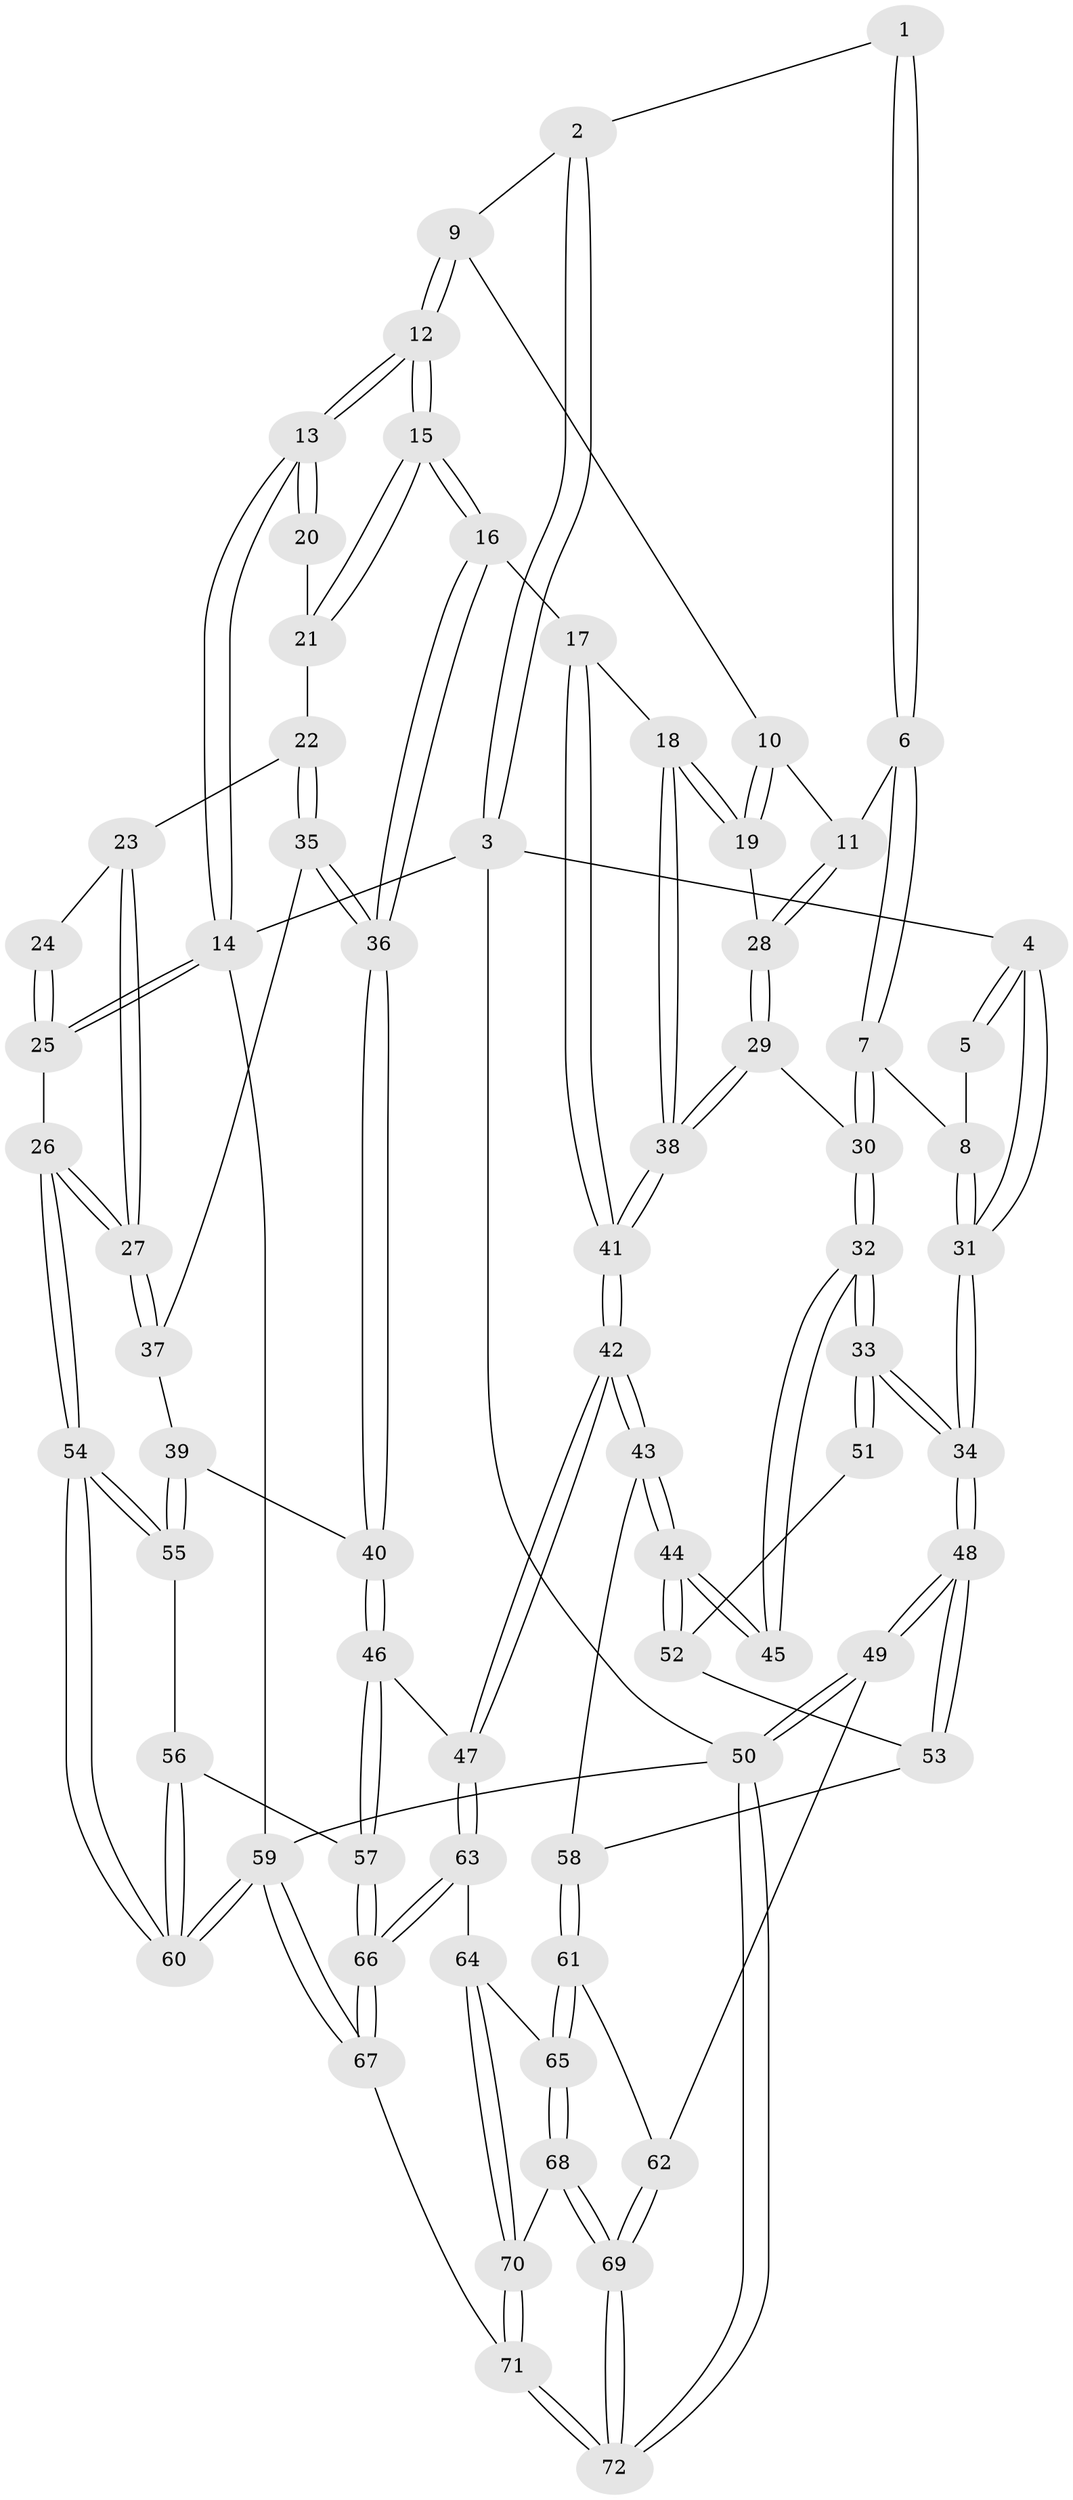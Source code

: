 // Generated by graph-tools (version 1.1) at 2025/03/03/09/25 03:03:28]
// undirected, 72 vertices, 177 edges
graph export_dot {
graph [start="1"]
  node [color=gray90,style=filled];
  1 [pos="+0.14256334813335778+0.050043797831875264"];
  2 [pos="+0.30081332629131263+0"];
  3 [pos="+0+0"];
  4 [pos="+0+0"];
  5 [pos="+0.09586955519676052+0.05448489366392782"];
  6 [pos="+0.19200063371330556+0.17250583300893407"];
  7 [pos="+0.12760989744443466+0.19546111752124307"];
  8 [pos="+0.07374310235800219+0.19457313129106196"];
  9 [pos="+0.450637786653173+0"];
  10 [pos="+0.3696211600807256+0"];
  11 [pos="+0.20851474453679086+0.17370254383832973"];
  12 [pos="+0.560664846785821+0"];
  13 [pos="+1+0"];
  14 [pos="+1+0"];
  15 [pos="+0.6396124630742918+0.08058918225129312"];
  16 [pos="+0.5715418655234679+0.296578730684929"];
  17 [pos="+0.5690645258576326+0.2969025159017599"];
  18 [pos="+0.4699289105951381+0.29488636113093586"];
  19 [pos="+0.3805649592324303+0.23162365964647005"];
  20 [pos="+0.9977249390111418+0"];
  21 [pos="+0.7930932334992016+0.15133336225403948"];
  22 [pos="+0.8328253006740581+0.1878727697081502"];
  23 [pos="+0.9174104732859795+0.1768622643460975"];
  24 [pos="+0.9210585345147264+0.17495730023624753"];
  25 [pos="+1+0.18984693735859248"];
  26 [pos="+1+0.4416160160372625"];
  27 [pos="+1+0.41130645545357003"];
  28 [pos="+0.2656871626978011+0.24983806852610846"];
  29 [pos="+0.2530214478798509+0.35100874085172235"];
  30 [pos="+0.160543228009078+0.3783895365553111"];
  31 [pos="+0+0.2603093681387685"];
  32 [pos="+0.13384460131915057+0.399141256418948"];
  33 [pos="+0+0.3139147455009148"];
  34 [pos="+0+0.2770690340497945"];
  35 [pos="+0.8473848039264462+0.29718910388498637"];
  36 [pos="+0.5963168258658802+0.3354578343692983"];
  37 [pos="+0.8846446601381359+0.3578004796732028"];
  38 [pos="+0.32501266833705406+0.4066367565156604"];
  39 [pos="+0.7469566651144789+0.4573767201171394"];
  40 [pos="+0.6310534038186576+0.4335024956000249"];
  41 [pos="+0.34800435321524165+0.5550824325646174"];
  42 [pos="+0.346826141506524+0.6150951012592462"];
  43 [pos="+0.23083273158696915+0.6154609576027507"];
  44 [pos="+0.1687482066965568+0.5294241059617919"];
  45 [pos="+0.1403012379425814+0.4432668289272317"];
  46 [pos="+0.6147727275188805+0.4699271156706675"];
  47 [pos="+0.37821605465775104+0.638160154447054"];
  48 [pos="+0+0.608014055432985"];
  49 [pos="+0+0.7311657784596692"];
  50 [pos="+0+1"];
  51 [pos="+0.042355490997846676+0.4998005056863143"];
  52 [pos="+0.05155002142024089+0.5305969556315907"];
  53 [pos="+0.03137950718623198+0.5560668459216179"];
  54 [pos="+1+0.6715746549618973"];
  55 [pos="+0.7857986067712789+0.5130668855143752"];
  56 [pos="+0.705161008756263+0.7358343021665542"];
  57 [pos="+0.7012908811941717+0.7367482974559986"];
  58 [pos="+0.13965928748504383+0.6798417212743917"];
  59 [pos="+1+1"];
  60 [pos="+1+0.7413890869890665"];
  61 [pos="+0.07244355115803001+0.7524552882035741"];
  62 [pos="+0.043644087784802756+0.7564497114216827"];
  63 [pos="+0.42941894682250914+0.7436745860253874"];
  64 [pos="+0.23249556218155235+0.8718581233910877"];
  65 [pos="+0.10485731673120079+0.7912324727424215"];
  66 [pos="+0.5525212142688848+0.8546350642703057"];
  67 [pos="+0.5692239654358673+1"];
  68 [pos="+0.11816761772634123+1"];
  69 [pos="+0.03778546079979465+1"];
  70 [pos="+0.23198442686595389+0.8999725073206795"];
  71 [pos="+0.4132524626552136+1"];
  72 [pos="+0+1"];
  1 -- 2;
  1 -- 6;
  1 -- 6;
  2 -- 3;
  2 -- 3;
  2 -- 9;
  3 -- 4;
  3 -- 14;
  3 -- 50;
  4 -- 5;
  4 -- 5;
  4 -- 31;
  4 -- 31;
  5 -- 8;
  6 -- 7;
  6 -- 7;
  6 -- 11;
  7 -- 8;
  7 -- 30;
  7 -- 30;
  8 -- 31;
  8 -- 31;
  9 -- 10;
  9 -- 12;
  9 -- 12;
  10 -- 11;
  10 -- 19;
  10 -- 19;
  11 -- 28;
  11 -- 28;
  12 -- 13;
  12 -- 13;
  12 -- 15;
  12 -- 15;
  13 -- 14;
  13 -- 14;
  13 -- 20;
  13 -- 20;
  14 -- 25;
  14 -- 25;
  14 -- 59;
  15 -- 16;
  15 -- 16;
  15 -- 21;
  15 -- 21;
  16 -- 17;
  16 -- 36;
  16 -- 36;
  17 -- 18;
  17 -- 41;
  17 -- 41;
  18 -- 19;
  18 -- 19;
  18 -- 38;
  18 -- 38;
  19 -- 28;
  20 -- 21;
  21 -- 22;
  22 -- 23;
  22 -- 35;
  22 -- 35;
  23 -- 24;
  23 -- 27;
  23 -- 27;
  24 -- 25;
  24 -- 25;
  25 -- 26;
  26 -- 27;
  26 -- 27;
  26 -- 54;
  26 -- 54;
  27 -- 37;
  27 -- 37;
  28 -- 29;
  28 -- 29;
  29 -- 30;
  29 -- 38;
  29 -- 38;
  30 -- 32;
  30 -- 32;
  31 -- 34;
  31 -- 34;
  32 -- 33;
  32 -- 33;
  32 -- 45;
  32 -- 45;
  33 -- 34;
  33 -- 34;
  33 -- 51;
  33 -- 51;
  34 -- 48;
  34 -- 48;
  35 -- 36;
  35 -- 36;
  35 -- 37;
  36 -- 40;
  36 -- 40;
  37 -- 39;
  38 -- 41;
  38 -- 41;
  39 -- 40;
  39 -- 55;
  39 -- 55;
  40 -- 46;
  40 -- 46;
  41 -- 42;
  41 -- 42;
  42 -- 43;
  42 -- 43;
  42 -- 47;
  42 -- 47;
  43 -- 44;
  43 -- 44;
  43 -- 58;
  44 -- 45;
  44 -- 45;
  44 -- 52;
  44 -- 52;
  46 -- 47;
  46 -- 57;
  46 -- 57;
  47 -- 63;
  47 -- 63;
  48 -- 49;
  48 -- 49;
  48 -- 53;
  48 -- 53;
  49 -- 50;
  49 -- 50;
  49 -- 62;
  50 -- 72;
  50 -- 72;
  50 -- 59;
  51 -- 52;
  52 -- 53;
  53 -- 58;
  54 -- 55;
  54 -- 55;
  54 -- 60;
  54 -- 60;
  55 -- 56;
  56 -- 57;
  56 -- 60;
  56 -- 60;
  57 -- 66;
  57 -- 66;
  58 -- 61;
  58 -- 61;
  59 -- 60;
  59 -- 60;
  59 -- 67;
  59 -- 67;
  61 -- 62;
  61 -- 65;
  61 -- 65;
  62 -- 69;
  62 -- 69;
  63 -- 64;
  63 -- 66;
  63 -- 66;
  64 -- 65;
  64 -- 70;
  64 -- 70;
  65 -- 68;
  65 -- 68;
  66 -- 67;
  66 -- 67;
  67 -- 71;
  68 -- 69;
  68 -- 69;
  68 -- 70;
  69 -- 72;
  69 -- 72;
  70 -- 71;
  70 -- 71;
  71 -- 72;
  71 -- 72;
}
